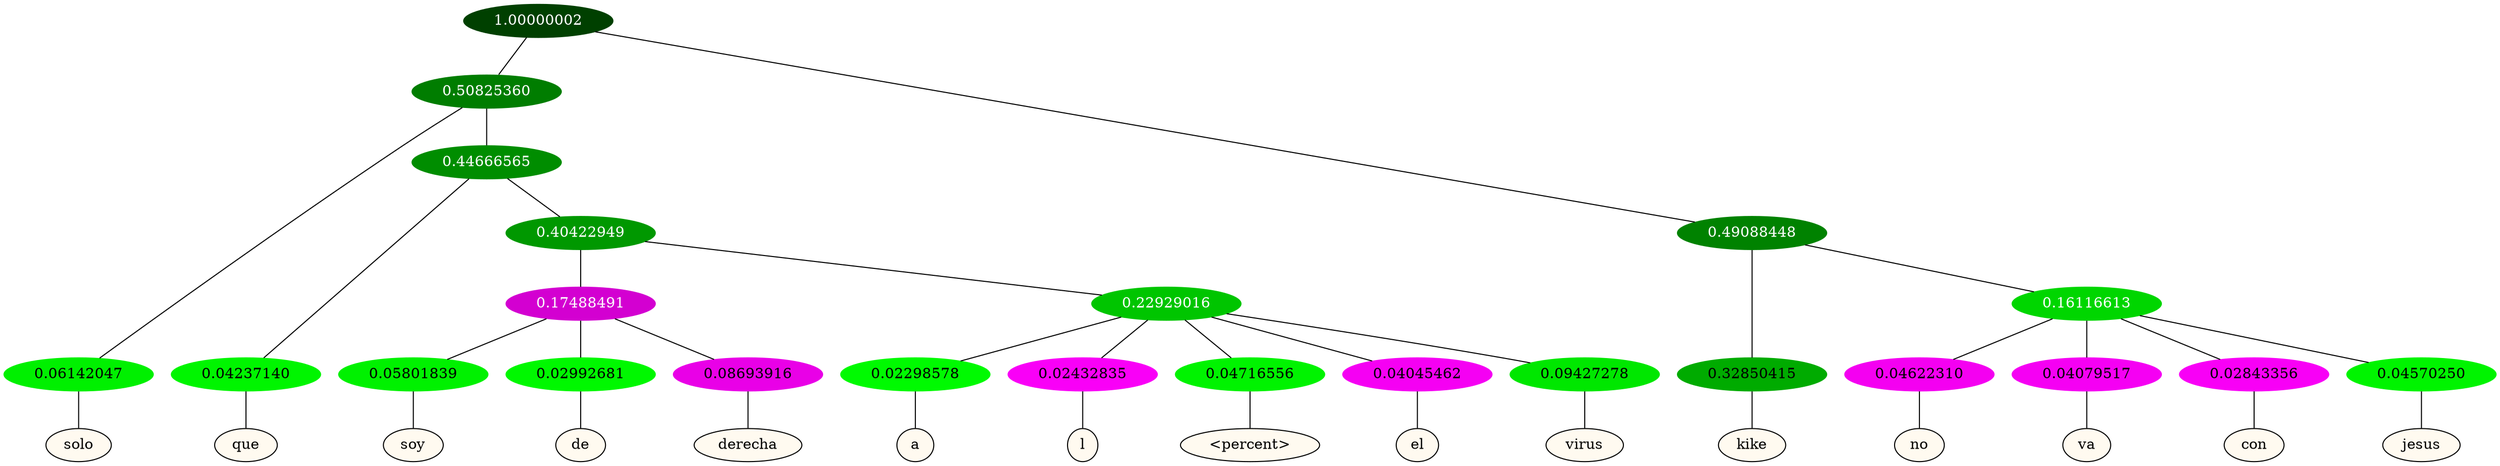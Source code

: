 graph {
	node [format=png height=0.15 nodesep=0.001 ordering=out overlap=prism overlap_scaling=0.01 ranksep=0.001 ratio=0.2 style=filled width=0.15]
	{
		rank=same
		a_w_3 [label=solo color=black fillcolor=floralwhite style="filled,solid"]
		a_w_7 [label=que color=black fillcolor=floralwhite style="filled,solid"]
		a_w_15 [label=soy color=black fillcolor=floralwhite style="filled,solid"]
		a_w_16 [label=de color=black fillcolor=floralwhite style="filled,solid"]
		a_w_17 [label=derecha color=black fillcolor=floralwhite style="filled,solid"]
		a_w_18 [label=a color=black fillcolor=floralwhite style="filled,solid"]
		a_w_19 [label=l color=black fillcolor=floralwhite style="filled,solid"]
		a_w_20 [label="\<percent\>" color=black fillcolor=floralwhite style="filled,solid"]
		a_w_21 [label=el color=black fillcolor=floralwhite style="filled,solid"]
		a_w_22 [label=virus color=black fillcolor=floralwhite style="filled,solid"]
		a_w_5 [label=kike color=black fillcolor=floralwhite style="filled,solid"]
		a_w_9 [label=no color=black fillcolor=floralwhite style="filled,solid"]
		a_w_10 [label=va color=black fillcolor=floralwhite style="filled,solid"]
		a_w_11 [label=con color=black fillcolor=floralwhite style="filled,solid"]
		a_w_12 [label=jesus color=black fillcolor=floralwhite style="filled,solid"]
	}
	a_n_3 -- a_w_3
	a_n_7 -- a_w_7
	a_n_15 -- a_w_15
	a_n_16 -- a_w_16
	a_n_17 -- a_w_17
	a_n_18 -- a_w_18
	a_n_19 -- a_w_19
	a_n_20 -- a_w_20
	a_n_21 -- a_w_21
	a_n_22 -- a_w_22
	a_n_5 -- a_w_5
	a_n_9 -- a_w_9
	a_n_10 -- a_w_10
	a_n_11 -- a_w_11
	a_n_12 -- a_w_12
	{
		rank=same
		a_n_3 [label=0.06142047 color="0.334 1.000 0.939" fontcolor=black]
		a_n_7 [label=0.04237140 color="0.334 1.000 0.958" fontcolor=black]
		a_n_15 [label=0.05801839 color="0.334 1.000 0.942" fontcolor=black]
		a_n_16 [label=0.02992681 color="0.334 1.000 0.970" fontcolor=black]
		a_n_17 [label=0.08693916 color="0.835 1.000 0.913" fontcolor=black]
		a_n_18 [label=0.02298578 color="0.334 1.000 0.977" fontcolor=black]
		a_n_19 [label=0.02432835 color="0.835 1.000 0.976" fontcolor=black]
		a_n_20 [label=0.04716556 color="0.334 1.000 0.953" fontcolor=black]
		a_n_21 [label=0.04045462 color="0.835 1.000 0.960" fontcolor=black]
		a_n_22 [label=0.09427278 color="0.334 1.000 0.906" fontcolor=black]
		a_n_5 [label=0.32850415 color="0.334 1.000 0.671" fontcolor=black]
		a_n_9 [label=0.04622310 color="0.835 1.000 0.954" fontcolor=black]
		a_n_10 [label=0.04079517 color="0.835 1.000 0.959" fontcolor=black]
		a_n_11 [label=0.02843356 color="0.835 1.000 0.972" fontcolor=black]
		a_n_12 [label=0.04570250 color="0.334 1.000 0.954" fontcolor=black]
	}
	a_n_0 [label=1.00000002 color="0.334 1.000 0.250" fontcolor=grey99]
	a_n_1 [label=0.50825360 color="0.334 1.000 0.492" fontcolor=grey99]
	a_n_0 -- a_n_1
	a_n_2 [label=0.49088448 color="0.334 1.000 0.509" fontcolor=grey99]
	a_n_0 -- a_n_2
	a_n_1 -- a_n_3
	a_n_4 [label=0.44666565 color="0.334 1.000 0.553" fontcolor=grey99]
	a_n_1 -- a_n_4
	a_n_2 -- a_n_5
	a_n_6 [label=0.16116613 color="0.334 1.000 0.839" fontcolor=grey99]
	a_n_2 -- a_n_6
	a_n_4 -- a_n_7
	a_n_8 [label=0.40422949 color="0.334 1.000 0.596" fontcolor=grey99]
	a_n_4 -- a_n_8
	a_n_6 -- a_n_9
	a_n_6 -- a_n_10
	a_n_6 -- a_n_11
	a_n_6 -- a_n_12
	a_n_13 [label=0.17488491 color="0.835 1.000 0.825" fontcolor=grey99]
	a_n_8 -- a_n_13
	a_n_14 [label=0.22929016 color="0.334 1.000 0.771" fontcolor=grey99]
	a_n_8 -- a_n_14
	a_n_13 -- a_n_15
	a_n_13 -- a_n_16
	a_n_13 -- a_n_17
	a_n_14 -- a_n_18
	a_n_14 -- a_n_19
	a_n_14 -- a_n_20
	a_n_14 -- a_n_21
	a_n_14 -- a_n_22
}
